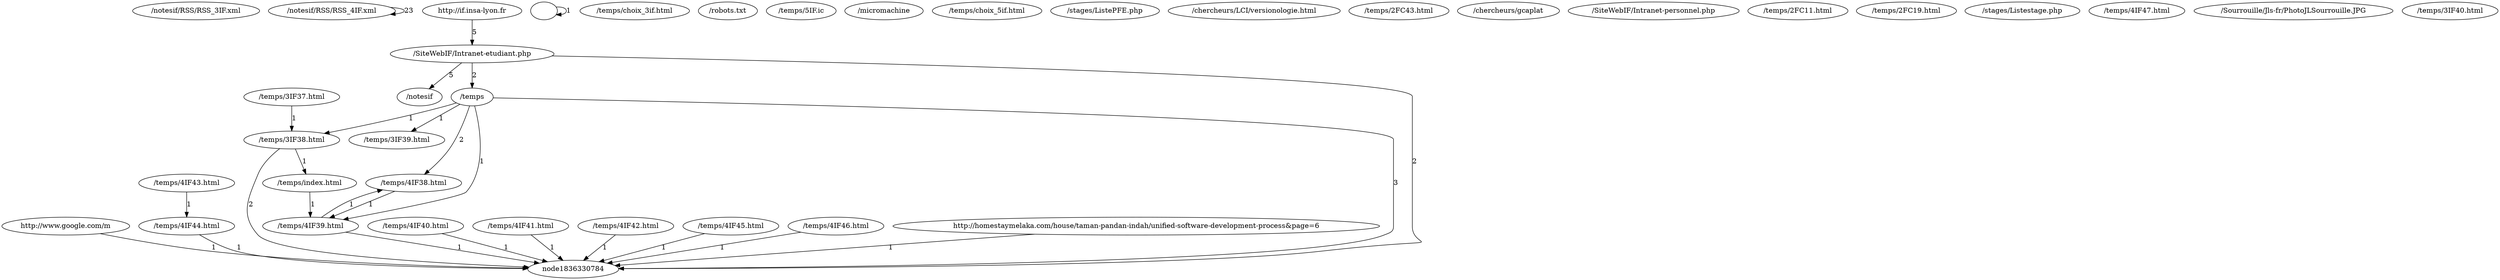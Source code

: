 digraph {
node0 [label="/notesif/RSS/RSS_3IF.xml"];
node1 [label="/notesif/RSS/RSS_4IF.xml"];
node2 [label="/notesif"];
node3 [label=""];
node4 [label="/temps"];
node5 [label="/SiteWebIF/Intranet-etudiant.php"];
node6 [label="/temps/choix_3if.html"];
node7 [label="/robots.txt"];
node8 [label="/temps/5IF.ic"];
node9 [label="/micromachine"];
node10 [label="http://www.google.com/m"];
node11 [label="http://if.insa-lyon.fr"];
node12 [label="/temps/choix_5if.html"];
node13 [label="/stages/ListePFE.php"];
node14 [label="/temps/4IF44.html"];
node15 [label="/temps/4IF38.html"];
node16 [label="/temps/3IF38.html"];
node17 [label="/temps/4IF39.html"];
node18 [label="/temps/4IF40.html"];
node19 [label="/temps/4IF41.html"];
node20 [label="/chercheurs/LCI/versionologie.html"];
node21 [label="/temps/index.html"];
node22 [label="/temps/2FC43.html"];
node23 [label="/chercheurs/gcaplat"];
node24 [label="/SiteWebIF/Intranet-personnel.php"];
node25 [label="/temps/3IF37.html"];
node26 [label="/temps/3IF39.html"];
node27 [label="/temps/2FC11.html"];
node28 [label="/temps/2FC19.html"];
node29 [label="/stages/Listestage.php"];
node30 [label="/temps/4IF42.html"];
node31 [label="/temps/4IF43.html"];
node32 [label="/temps/4IF45.html"];
node33 [label="/temps/4IF46.html"];
node34 [label="/temps/4IF47.html"];
node35 [label="/Sourrouille/Jls-fr/PhotoJLSourrouille.JPG"];
node36 [label="http://homestaymelaka.com/house/taman-pandan-indah/unified-software-development-process&page=6"];
node37 [label="/temps/3IF40.html"];
node1 -> node1 [label="23"];
node3 -> node3 [label="1"];
node4 -> node15 [label="2"];
node4 -> node16 [label="1"];
node4 -> node17 [label="1"];
node4 -> node26 [label="1"];
node4 -> node1836330784 [label="3"];
node5 -> node2 [label="5"];
node5 -> node4 [label="2"];
node5 -> node1836330784 [label="2"];
node10 -> node1836330784 [label="1"];
node11 -> node5 [label="5"];
node14 -> node1836330784 [label="1"];
node15 -> node17 [label="1"];
node16 -> node21 [label="1"];
node16 -> node1836330784 [label="2"];
node17 -> node15 [label="1"];
node17 -> node1836330784 [label="1"];
node18 -> node1836330784 [label="1"];
node19 -> node1836330784 [label="1"];
node21 -> node17 [label="1"];
node25 -> node16 [label="1"];
node30 -> node1836330784 [label="1"];
node31 -> node14 [label="1"];
node32 -> node1836330784 [label="1"];
node33 -> node1836330784 [label="1"];
node36 -> node1836330784 [label="1"];
}